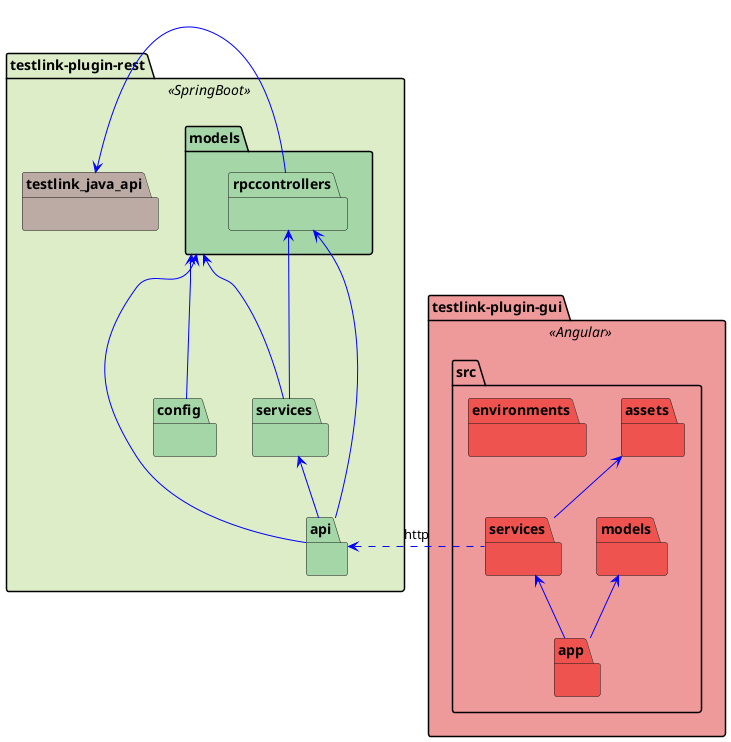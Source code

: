 @startuml Package Diagram

skinparam class {
    ArrowColor blue
}
package testlink-plugin-rest <<SpringBoot>> #DCEDC8 {
    package api #A5D6A7 {}
    package config #A5D6A7 {}
    package "models" as spring_models #A5D6A7 {
        package rpccontrollers #A5D6A7 {}
    }
    package services #A5D6A7 {}
    package testlink_java_api #BCAAA4 {}
}


package testlink-plugin-gui <<Angular>> #ef9a9a {
   package src {
    package app #ef5350{}
    package "models" as angular_models #ef5350{}
    package "services" as angular_services #ef5350{}
    package assets #ef5350{}
    package environments #ef5350{}
   }
}

rpccontrollers <-- api
services <-- api
spring_models <-left- api
spring_models <-- services
rpccontrollers <-- services
spring_models <-- config
rpccontrollers -right-> testlink_java_api
api <-right-..  angular_services : http


angular_models <-- app
angular_services <-- app
assets <-- angular_services



@enduml